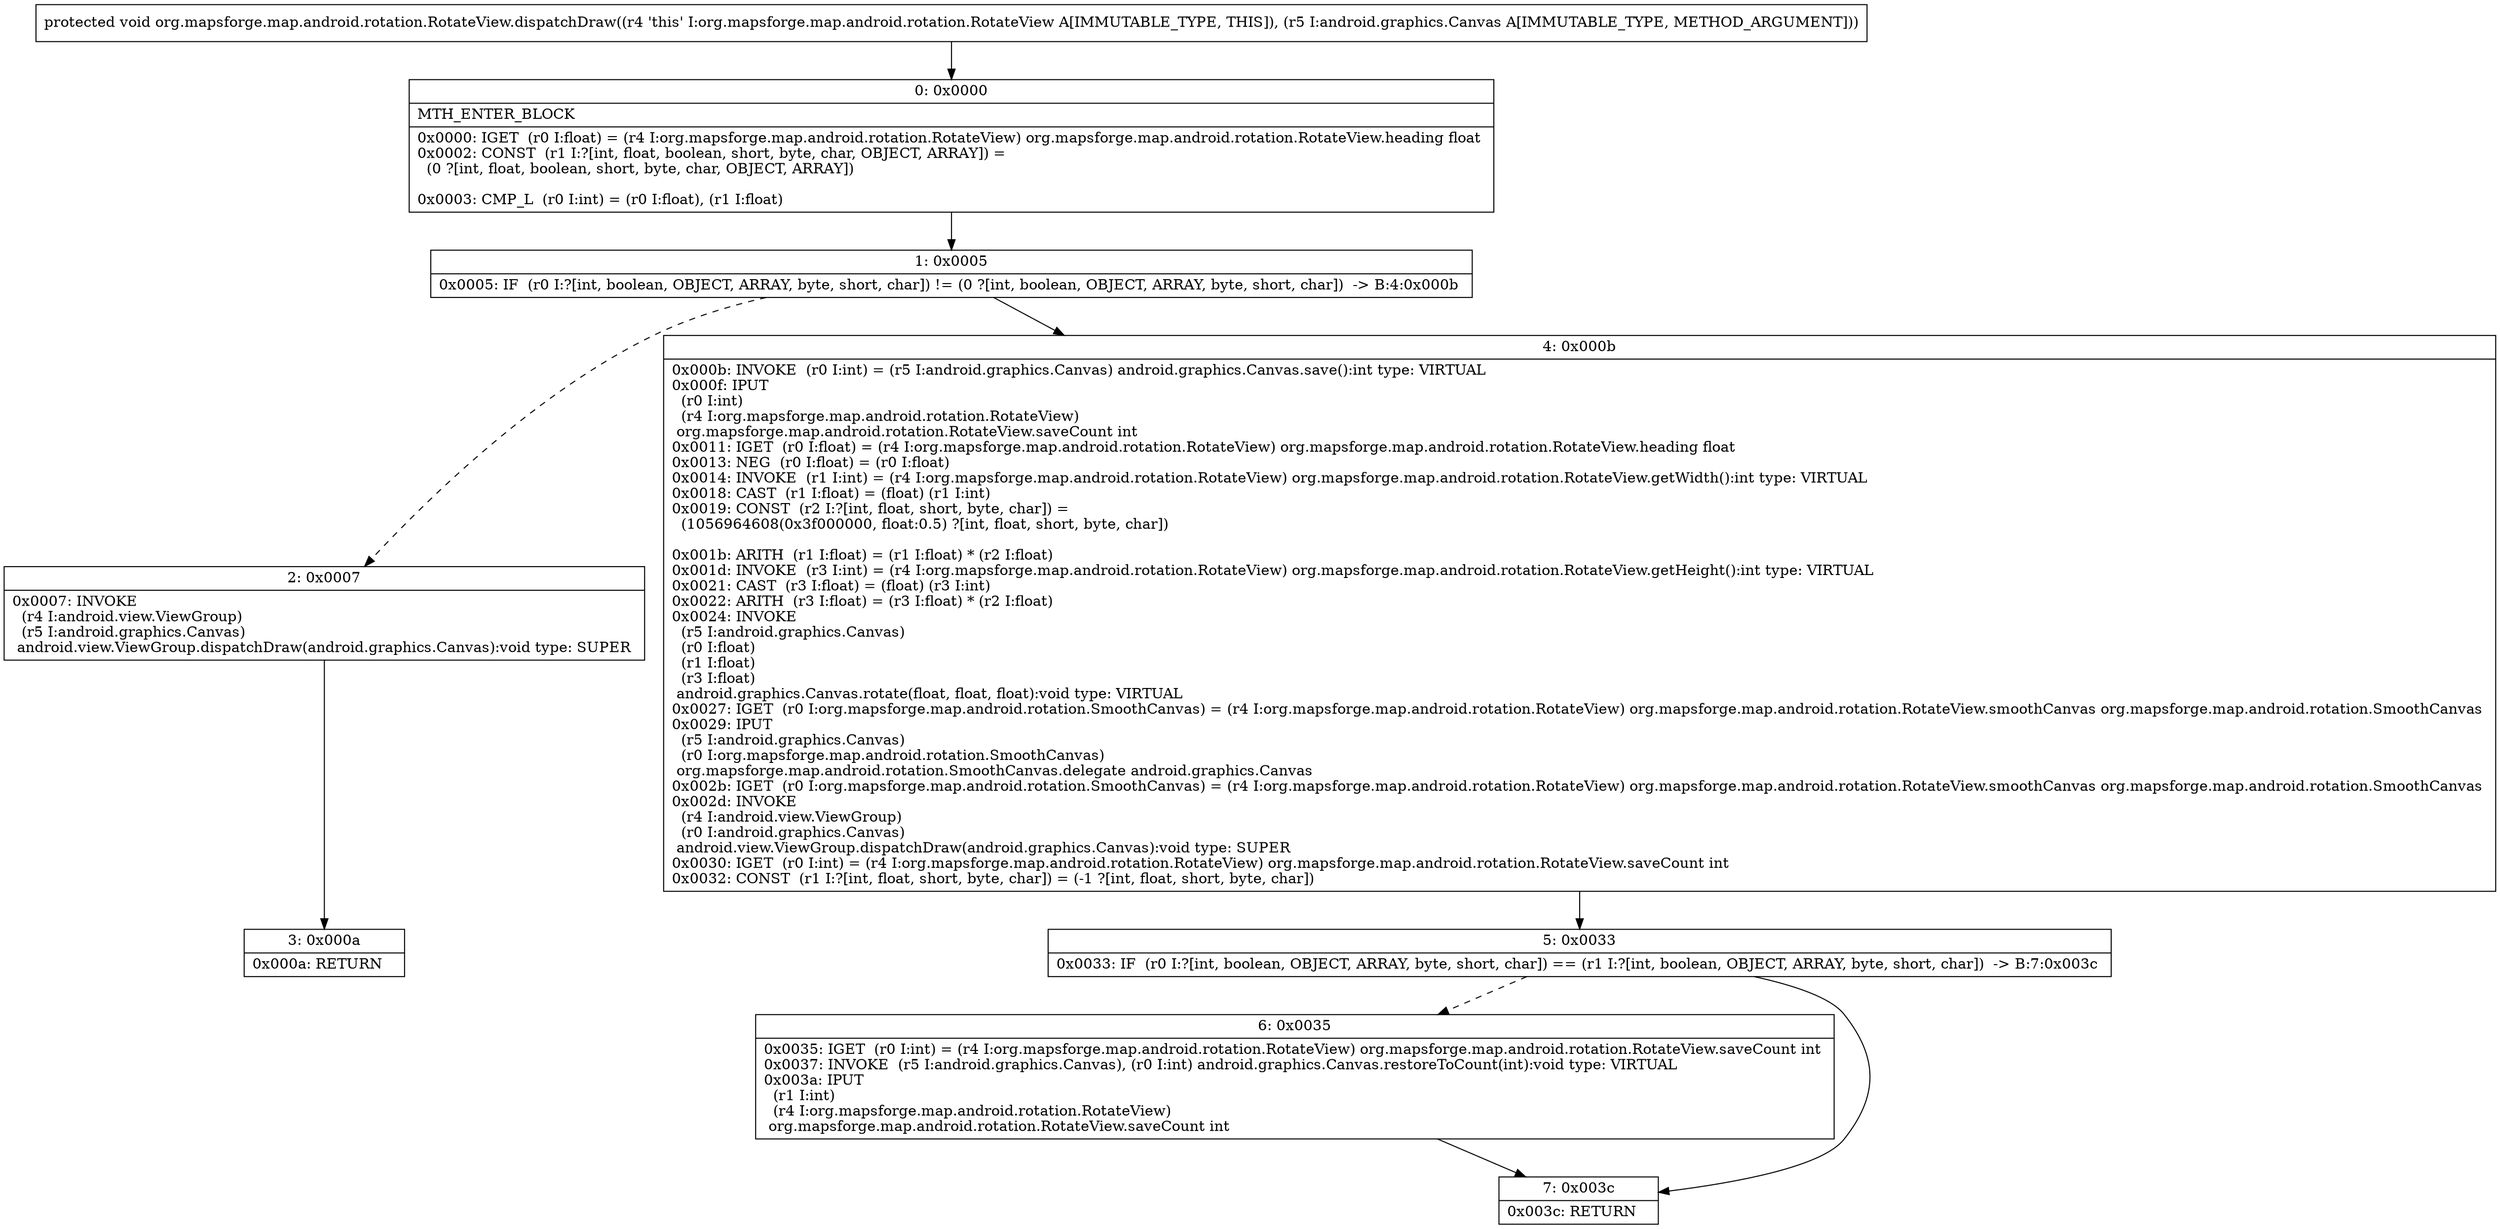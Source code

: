 digraph "CFG fororg.mapsforge.map.android.rotation.RotateView.dispatchDraw(Landroid\/graphics\/Canvas;)V" {
Node_0 [shape=record,label="{0\:\ 0x0000|MTH_ENTER_BLOCK\l|0x0000: IGET  (r0 I:float) = (r4 I:org.mapsforge.map.android.rotation.RotateView) org.mapsforge.map.android.rotation.RotateView.heading float \l0x0002: CONST  (r1 I:?[int, float, boolean, short, byte, char, OBJECT, ARRAY]) = \l  (0 ?[int, float, boolean, short, byte, char, OBJECT, ARRAY])\l \l0x0003: CMP_L  (r0 I:int) = (r0 I:float), (r1 I:float) \l}"];
Node_1 [shape=record,label="{1\:\ 0x0005|0x0005: IF  (r0 I:?[int, boolean, OBJECT, ARRAY, byte, short, char]) != (0 ?[int, boolean, OBJECT, ARRAY, byte, short, char])  \-\> B:4:0x000b \l}"];
Node_2 [shape=record,label="{2\:\ 0x0007|0x0007: INVOKE  \l  (r4 I:android.view.ViewGroup)\l  (r5 I:android.graphics.Canvas)\l android.view.ViewGroup.dispatchDraw(android.graphics.Canvas):void type: SUPER \l}"];
Node_3 [shape=record,label="{3\:\ 0x000a|0x000a: RETURN   \l}"];
Node_4 [shape=record,label="{4\:\ 0x000b|0x000b: INVOKE  (r0 I:int) = (r5 I:android.graphics.Canvas) android.graphics.Canvas.save():int type: VIRTUAL \l0x000f: IPUT  \l  (r0 I:int)\l  (r4 I:org.mapsforge.map.android.rotation.RotateView)\l org.mapsforge.map.android.rotation.RotateView.saveCount int \l0x0011: IGET  (r0 I:float) = (r4 I:org.mapsforge.map.android.rotation.RotateView) org.mapsforge.map.android.rotation.RotateView.heading float \l0x0013: NEG  (r0 I:float) = (r0 I:float) \l0x0014: INVOKE  (r1 I:int) = (r4 I:org.mapsforge.map.android.rotation.RotateView) org.mapsforge.map.android.rotation.RotateView.getWidth():int type: VIRTUAL \l0x0018: CAST  (r1 I:float) = (float) (r1 I:int) \l0x0019: CONST  (r2 I:?[int, float, short, byte, char]) = \l  (1056964608(0x3f000000, float:0.5) ?[int, float, short, byte, char])\l \l0x001b: ARITH  (r1 I:float) = (r1 I:float) * (r2 I:float) \l0x001d: INVOKE  (r3 I:int) = (r4 I:org.mapsforge.map.android.rotation.RotateView) org.mapsforge.map.android.rotation.RotateView.getHeight():int type: VIRTUAL \l0x0021: CAST  (r3 I:float) = (float) (r3 I:int) \l0x0022: ARITH  (r3 I:float) = (r3 I:float) * (r2 I:float) \l0x0024: INVOKE  \l  (r5 I:android.graphics.Canvas)\l  (r0 I:float)\l  (r1 I:float)\l  (r3 I:float)\l android.graphics.Canvas.rotate(float, float, float):void type: VIRTUAL \l0x0027: IGET  (r0 I:org.mapsforge.map.android.rotation.SmoothCanvas) = (r4 I:org.mapsforge.map.android.rotation.RotateView) org.mapsforge.map.android.rotation.RotateView.smoothCanvas org.mapsforge.map.android.rotation.SmoothCanvas \l0x0029: IPUT  \l  (r5 I:android.graphics.Canvas)\l  (r0 I:org.mapsforge.map.android.rotation.SmoothCanvas)\l org.mapsforge.map.android.rotation.SmoothCanvas.delegate android.graphics.Canvas \l0x002b: IGET  (r0 I:org.mapsforge.map.android.rotation.SmoothCanvas) = (r4 I:org.mapsforge.map.android.rotation.RotateView) org.mapsforge.map.android.rotation.RotateView.smoothCanvas org.mapsforge.map.android.rotation.SmoothCanvas \l0x002d: INVOKE  \l  (r4 I:android.view.ViewGroup)\l  (r0 I:android.graphics.Canvas)\l android.view.ViewGroup.dispatchDraw(android.graphics.Canvas):void type: SUPER \l0x0030: IGET  (r0 I:int) = (r4 I:org.mapsforge.map.android.rotation.RotateView) org.mapsforge.map.android.rotation.RotateView.saveCount int \l0x0032: CONST  (r1 I:?[int, float, short, byte, char]) = (\-1 ?[int, float, short, byte, char]) \l}"];
Node_5 [shape=record,label="{5\:\ 0x0033|0x0033: IF  (r0 I:?[int, boolean, OBJECT, ARRAY, byte, short, char]) == (r1 I:?[int, boolean, OBJECT, ARRAY, byte, short, char])  \-\> B:7:0x003c \l}"];
Node_6 [shape=record,label="{6\:\ 0x0035|0x0035: IGET  (r0 I:int) = (r4 I:org.mapsforge.map.android.rotation.RotateView) org.mapsforge.map.android.rotation.RotateView.saveCount int \l0x0037: INVOKE  (r5 I:android.graphics.Canvas), (r0 I:int) android.graphics.Canvas.restoreToCount(int):void type: VIRTUAL \l0x003a: IPUT  \l  (r1 I:int)\l  (r4 I:org.mapsforge.map.android.rotation.RotateView)\l org.mapsforge.map.android.rotation.RotateView.saveCount int \l}"];
Node_7 [shape=record,label="{7\:\ 0x003c|0x003c: RETURN   \l}"];
MethodNode[shape=record,label="{protected void org.mapsforge.map.android.rotation.RotateView.dispatchDraw((r4 'this' I:org.mapsforge.map.android.rotation.RotateView A[IMMUTABLE_TYPE, THIS]), (r5 I:android.graphics.Canvas A[IMMUTABLE_TYPE, METHOD_ARGUMENT])) }"];
MethodNode -> Node_0;
Node_0 -> Node_1;
Node_1 -> Node_2[style=dashed];
Node_1 -> Node_4;
Node_2 -> Node_3;
Node_4 -> Node_5;
Node_5 -> Node_6[style=dashed];
Node_5 -> Node_7;
Node_6 -> Node_7;
}

